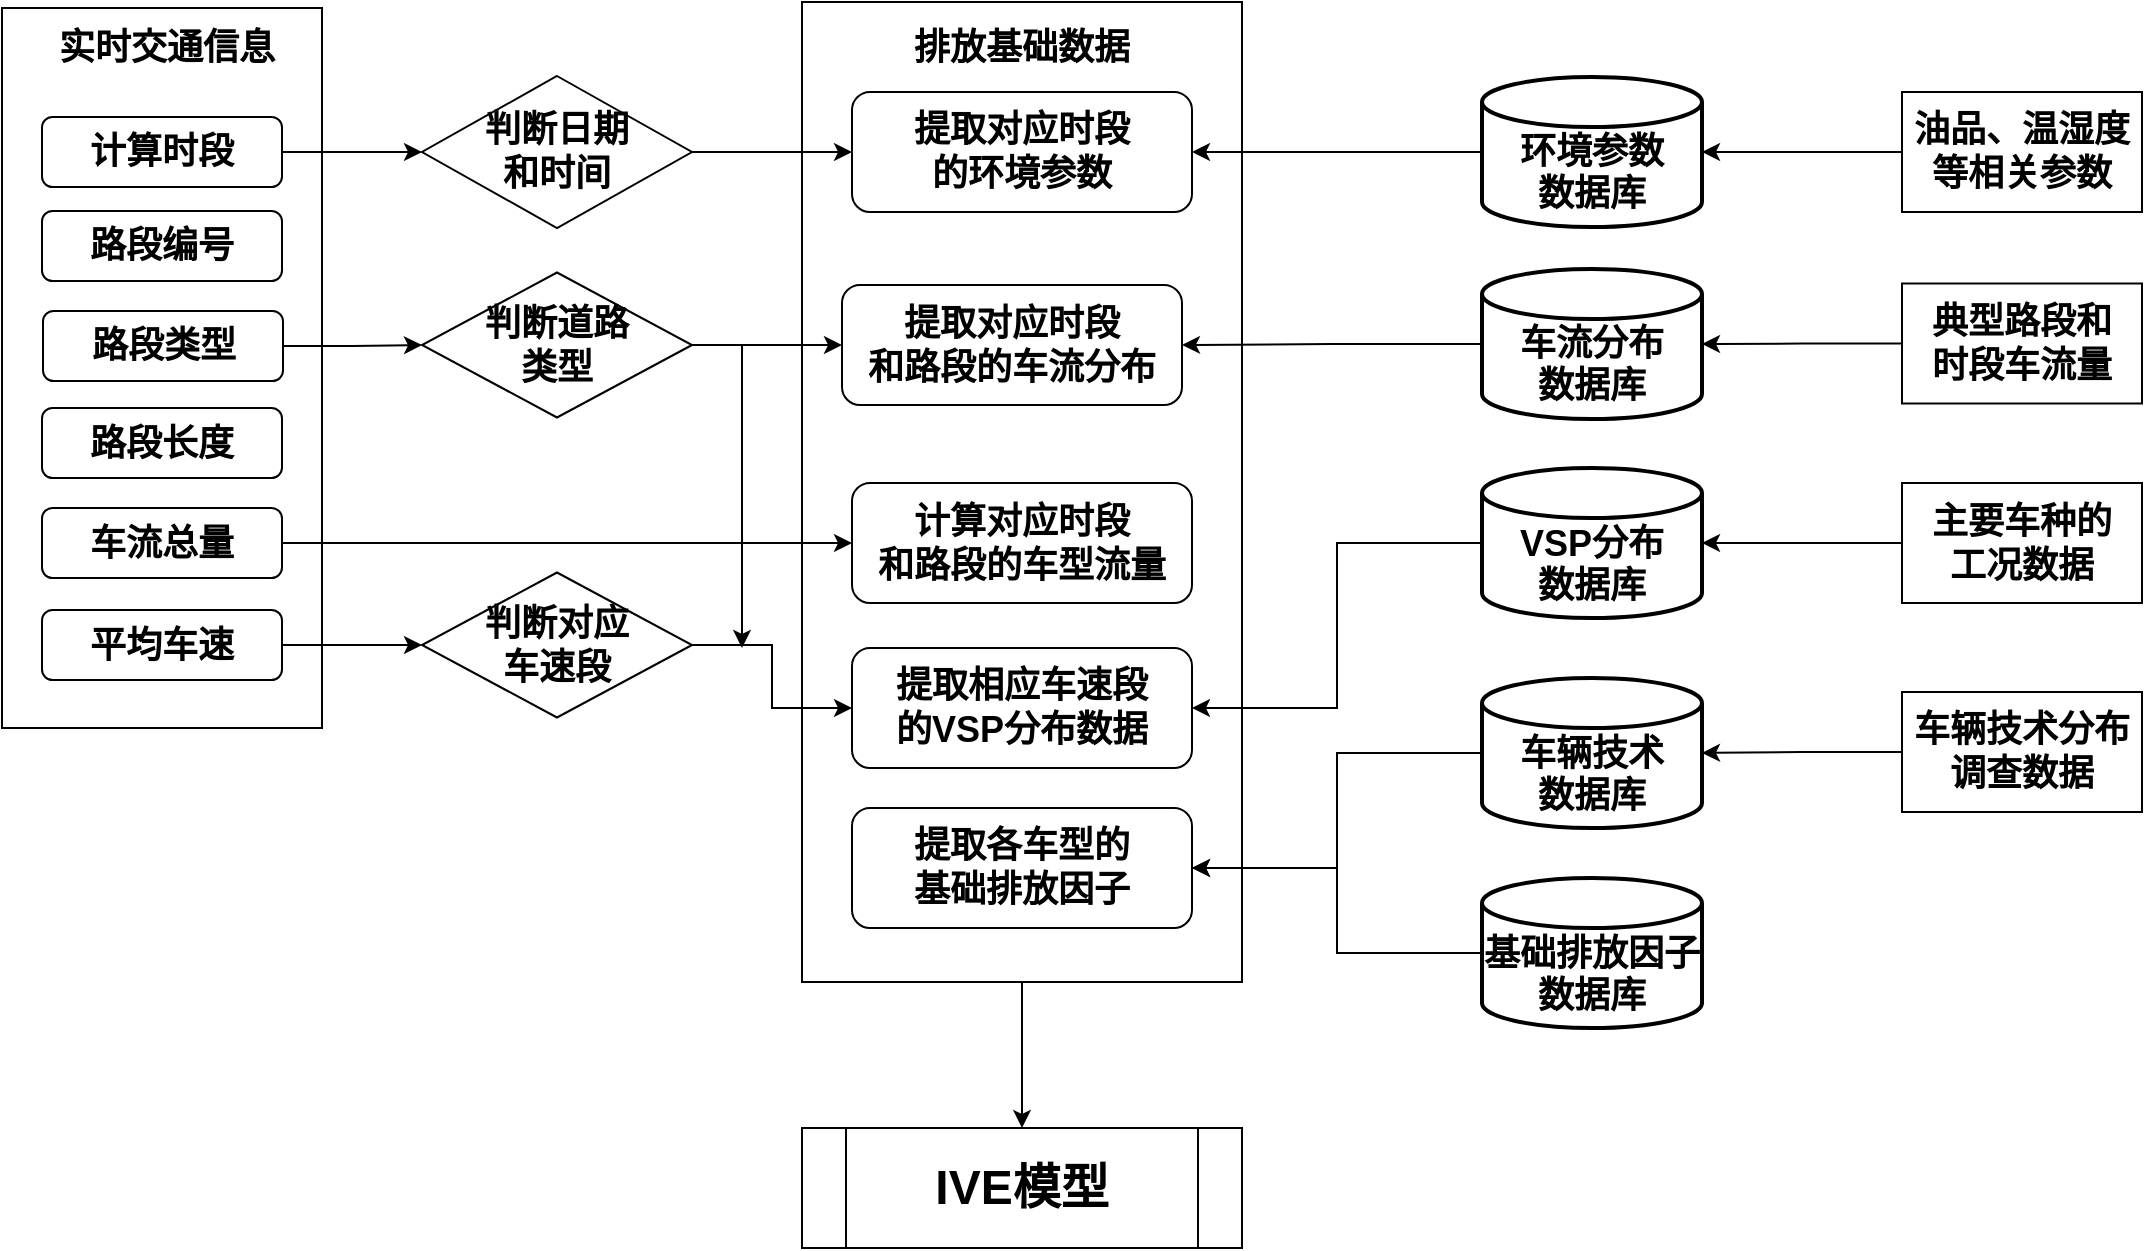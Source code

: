 <mxfile version="13.10.4" type="github">
  <diagram id="U5beLIiQJ9dUrQ34KQQU" name="Page-1">
    <mxGraphModel dx="1240" dy="689" grid="1" gridSize="10" guides="1" tooltips="1" connect="1" arrows="1" fold="1" page="1" pageScale="1" pageWidth="1169" pageHeight="827" math="0" shadow="0">
      <root>
        <mxCell id="0" />
        <mxCell id="1" parent="0" />
        <mxCell id="35rY1FEg8uixYlM4IC-K-24" value="" style="rounded=0;whiteSpace=wrap;html=1;" vertex="1" parent="1">
          <mxGeometry x="60" y="120" width="160" height="360" as="geometry" />
        </mxCell>
        <mxCell id="35rY1FEg8uixYlM4IC-K-79" style="edgeStyle=orthogonalEdgeStyle;rounded=0;orthogonalLoop=1;jettySize=auto;html=1;exitX=0.5;exitY=1;exitDx=0;exitDy=0;" edge="1" parent="1" source="35rY1FEg8uixYlM4IC-K-25" target="35rY1FEg8uixYlM4IC-K-47">
          <mxGeometry relative="1" as="geometry" />
        </mxCell>
        <mxCell id="35rY1FEg8uixYlM4IC-K-25" value="" style="rounded=0;whiteSpace=wrap;html=1;" vertex="1" parent="1">
          <mxGeometry x="460" y="117" width="220" height="490" as="geometry" />
        </mxCell>
        <mxCell id="35rY1FEg8uixYlM4IC-K-72" style="edgeStyle=orthogonalEdgeStyle;rounded=0;orthogonalLoop=1;jettySize=auto;html=1;exitX=1;exitY=0.5;exitDx=0;exitDy=0;entryX=0;entryY=0.5;entryDx=0;entryDy=0;entryPerimeter=0;" edge="1" parent="1" source="35rY1FEg8uixYlM4IC-K-26" target="35rY1FEg8uixYlM4IC-K-64">
          <mxGeometry relative="1" as="geometry" />
        </mxCell>
        <mxCell id="35rY1FEg8uixYlM4IC-K-26" value="&lt;font style=&quot;font-size: 18px&quot;&gt;&lt;b&gt;计算时段&lt;/b&gt;&lt;/font&gt;" style="rounded=1;whiteSpace=wrap;html=1;" vertex="1" parent="1">
          <mxGeometry x="80" y="174.5" width="120" height="35" as="geometry" />
        </mxCell>
        <mxCell id="35rY1FEg8uixYlM4IC-K-32" value="&lt;b&gt;&lt;font style=&quot;font-size: 18px&quot;&gt;实时交通信息&lt;/font&gt;&lt;/b&gt;" style="text;html=1;strokeColor=none;fillColor=none;align=center;verticalAlign=middle;whiteSpace=wrap;rounded=0;" vertex="1" parent="1">
          <mxGeometry x="80" y="125" width="125" height="30" as="geometry" />
        </mxCell>
        <mxCell id="35rY1FEg8uixYlM4IC-K-33" value="&lt;b style=&quot;font-size: 18px&quot;&gt;计算对应时段&lt;br&gt;和路段的车型流量&lt;/b&gt;" style="rounded=1;whiteSpace=wrap;html=1;" vertex="1" parent="1">
          <mxGeometry x="485" y="357.5" width="170" height="60" as="geometry" />
        </mxCell>
        <mxCell id="35rY1FEg8uixYlM4IC-K-35" value="&lt;b style=&quot;font-size: 18px&quot;&gt;提取对应时段&lt;br&gt;的环境参数&lt;/b&gt;" style="rounded=1;whiteSpace=wrap;html=1;" vertex="1" parent="1">
          <mxGeometry x="485" y="162" width="170" height="60" as="geometry" />
        </mxCell>
        <mxCell id="35rY1FEg8uixYlM4IC-K-36" value="&lt;b style=&quot;font-size: 18px&quot;&gt;提取对应时段&lt;br&gt;和路段的车流分布&lt;/b&gt;" style="rounded=1;whiteSpace=wrap;html=1;" vertex="1" parent="1">
          <mxGeometry x="480" y="258.5" width="170" height="60" as="geometry" />
        </mxCell>
        <mxCell id="35rY1FEg8uixYlM4IC-K-37" value="&lt;b style=&quot;font-size: 18px&quot;&gt;提取相应车速段&lt;br&gt;的VSP分布数据&lt;/b&gt;" style="rounded=1;whiteSpace=wrap;html=1;" vertex="1" parent="1">
          <mxGeometry x="485" y="440" width="170" height="60" as="geometry" />
        </mxCell>
        <mxCell id="35rY1FEg8uixYlM4IC-K-38" value="&lt;b style=&quot;font-size: 18px&quot;&gt;提取各车型的&lt;br&gt;基础排放因子&lt;br&gt;&lt;/b&gt;" style="rounded=1;whiteSpace=wrap;html=1;" vertex="1" parent="1">
          <mxGeometry x="485" y="520" width="170" height="60" as="geometry" />
        </mxCell>
        <mxCell id="35rY1FEg8uixYlM4IC-K-39" value="&lt;b&gt;&lt;font style=&quot;font-size: 18px&quot;&gt;排放基础数据&lt;/font&gt;&lt;/b&gt;" style="text;html=1;strokeColor=none;fillColor=none;align=center;verticalAlign=middle;whiteSpace=wrap;rounded=0;" vertex="1" parent="1">
          <mxGeometry x="500" y="125" width="140" height="30" as="geometry" />
        </mxCell>
        <mxCell id="35rY1FEg8uixYlM4IC-K-40" value="&lt;b style=&quot;font-size: 18px&quot;&gt;路段编号&lt;/b&gt;" style="rounded=1;whiteSpace=wrap;html=1;" vertex="1" parent="1">
          <mxGeometry x="80" y="221.5" width="120" height="35" as="geometry" />
        </mxCell>
        <mxCell id="35rY1FEg8uixYlM4IC-K-69" style="edgeStyle=orthogonalEdgeStyle;rounded=0;orthogonalLoop=1;jettySize=auto;html=1;exitX=1;exitY=0.5;exitDx=0;exitDy=0;entryX=0.5;entryY=1;entryDx=0;entryDy=0;entryPerimeter=0;" edge="1" parent="1" source="35rY1FEg8uixYlM4IC-K-41" target="35rY1FEg8uixYlM4IC-K-67">
          <mxGeometry relative="1" as="geometry" />
        </mxCell>
        <mxCell id="35rY1FEg8uixYlM4IC-K-41" value="&lt;b style=&quot;font-size: 18px&quot;&gt;路段类型&lt;/b&gt;" style="rounded=1;whiteSpace=wrap;html=1;" vertex="1" parent="1">
          <mxGeometry x="80.5" y="271.5" width="120" height="35" as="geometry" />
        </mxCell>
        <mxCell id="35rY1FEg8uixYlM4IC-K-42" value="&lt;b style=&quot;font-size: 18px&quot;&gt;路段长度&lt;/b&gt;" style="rounded=1;whiteSpace=wrap;html=1;" vertex="1" parent="1">
          <mxGeometry x="80" y="320" width="120" height="35" as="geometry" />
        </mxCell>
        <mxCell id="35rY1FEg8uixYlM4IC-K-71" style="edgeStyle=orthogonalEdgeStyle;rounded=0;orthogonalLoop=1;jettySize=auto;html=1;exitX=1;exitY=0.5;exitDx=0;exitDy=0;" edge="1" parent="1" source="35rY1FEg8uixYlM4IC-K-43" target="35rY1FEg8uixYlM4IC-K-33">
          <mxGeometry relative="1" as="geometry" />
        </mxCell>
        <mxCell id="35rY1FEg8uixYlM4IC-K-43" value="&lt;b style=&quot;font-size: 18px&quot;&gt;车流总量&lt;/b&gt;" style="rounded=1;whiteSpace=wrap;html=1;" vertex="1" parent="1">
          <mxGeometry x="80" y="370" width="120" height="35" as="geometry" />
        </mxCell>
        <mxCell id="35rY1FEg8uixYlM4IC-K-74" style="edgeStyle=orthogonalEdgeStyle;rounded=0;orthogonalLoop=1;jettySize=auto;html=1;exitX=1;exitY=0.5;exitDx=0;exitDy=0;entryX=0.5;entryY=1;entryDx=0;entryDy=0;entryPerimeter=0;" edge="1" parent="1" source="35rY1FEg8uixYlM4IC-K-44" target="35rY1FEg8uixYlM4IC-K-73">
          <mxGeometry relative="1" as="geometry" />
        </mxCell>
        <mxCell id="35rY1FEg8uixYlM4IC-K-44" value="&lt;b style=&quot;font-size: 18px&quot;&gt;平均车速&lt;/b&gt;" style="rounded=1;whiteSpace=wrap;html=1;" vertex="1" parent="1">
          <mxGeometry x="80" y="421" width="120" height="35" as="geometry" />
        </mxCell>
        <mxCell id="35rY1FEg8uixYlM4IC-K-47" value="&lt;font style=&quot;font-size: 24px&quot;&gt;&lt;b&gt;IVE模型&lt;/b&gt;&lt;/font&gt;" style="shape=process;whiteSpace=wrap;html=1;backgroundOutline=1;" vertex="1" parent="1">
          <mxGeometry x="460" y="680" width="220" height="60" as="geometry" />
        </mxCell>
        <mxCell id="35rY1FEg8uixYlM4IC-K-56" style="edgeStyle=orthogonalEdgeStyle;rounded=0;orthogonalLoop=1;jettySize=auto;html=1;exitX=0;exitY=0.5;exitDx=0;exitDy=0;exitPerimeter=0;" edge="1" parent="1" source="35rY1FEg8uixYlM4IC-K-51" target="35rY1FEg8uixYlM4IC-K-35">
          <mxGeometry relative="1" as="geometry" />
        </mxCell>
        <mxCell id="35rY1FEg8uixYlM4IC-K-51" value="&lt;font style=&quot;font-size: 18px&quot;&gt;&lt;b&gt;&lt;br&gt;环境参数&lt;br&gt;数据库&lt;/b&gt;&lt;/font&gt;" style="strokeWidth=2;html=1;shape=mxgraph.flowchart.database;whiteSpace=wrap;" vertex="1" parent="1">
          <mxGeometry x="800" y="154.5" width="110" height="75" as="geometry" />
        </mxCell>
        <mxCell id="35rY1FEg8uixYlM4IC-K-57" style="edgeStyle=orthogonalEdgeStyle;rounded=0;orthogonalLoop=1;jettySize=auto;html=1;exitX=0;exitY=0.5;exitDx=0;exitDy=0;exitPerimeter=0;" edge="1" parent="1" source="35rY1FEg8uixYlM4IC-K-52" target="35rY1FEg8uixYlM4IC-K-36">
          <mxGeometry relative="1" as="geometry" />
        </mxCell>
        <mxCell id="35rY1FEg8uixYlM4IC-K-52" value="&lt;font style=&quot;font-size: 18px&quot;&gt;&lt;b&gt;&lt;br&gt;车流分布&lt;br&gt;数据库&lt;/b&gt;&lt;/font&gt;" style="strokeWidth=2;html=1;shape=mxgraph.flowchart.database;whiteSpace=wrap;" vertex="1" parent="1">
          <mxGeometry x="800" y="250.5" width="110" height="75" as="geometry" />
        </mxCell>
        <mxCell id="35rY1FEg8uixYlM4IC-K-58" style="edgeStyle=orthogonalEdgeStyle;rounded=0;orthogonalLoop=1;jettySize=auto;html=1;exitX=0;exitY=0.5;exitDx=0;exitDy=0;exitPerimeter=0;entryX=1;entryY=0.5;entryDx=0;entryDy=0;" edge="1" parent="1" source="35rY1FEg8uixYlM4IC-K-53" target="35rY1FEg8uixYlM4IC-K-37">
          <mxGeometry relative="1" as="geometry" />
        </mxCell>
        <mxCell id="35rY1FEg8uixYlM4IC-K-53" value="&lt;font style=&quot;font-size: 18px&quot;&gt;&lt;b&gt;&lt;br&gt;VSP分布&lt;br&gt;数据库&lt;/b&gt;&lt;/font&gt;" style="strokeWidth=2;html=1;shape=mxgraph.flowchart.database;whiteSpace=wrap;" vertex="1" parent="1">
          <mxGeometry x="800" y="350" width="110" height="75" as="geometry" />
        </mxCell>
        <mxCell id="35rY1FEg8uixYlM4IC-K-61" style="edgeStyle=orthogonalEdgeStyle;rounded=0;orthogonalLoop=1;jettySize=auto;html=1;exitX=0;exitY=0.5;exitDx=0;exitDy=0;exitPerimeter=0;entryX=1;entryY=0.5;entryDx=0;entryDy=0;" edge="1" parent="1" source="35rY1FEg8uixYlM4IC-K-54" target="35rY1FEg8uixYlM4IC-K-38">
          <mxGeometry relative="1" as="geometry" />
        </mxCell>
        <mxCell id="35rY1FEg8uixYlM4IC-K-54" value="&lt;font style=&quot;font-size: 18px&quot;&gt;&lt;b&gt;&lt;br&gt;车辆技术&lt;br&gt;数据库&lt;/b&gt;&lt;/font&gt;" style="strokeWidth=2;html=1;shape=mxgraph.flowchart.database;whiteSpace=wrap;" vertex="1" parent="1">
          <mxGeometry x="800" y="455" width="110" height="75" as="geometry" />
        </mxCell>
        <mxCell id="35rY1FEg8uixYlM4IC-K-60" style="edgeStyle=orthogonalEdgeStyle;rounded=0;orthogonalLoop=1;jettySize=auto;html=1;exitX=0;exitY=0.5;exitDx=0;exitDy=0;exitPerimeter=0;" edge="1" parent="1" source="35rY1FEg8uixYlM4IC-K-55" target="35rY1FEg8uixYlM4IC-K-38">
          <mxGeometry relative="1" as="geometry" />
        </mxCell>
        <mxCell id="35rY1FEg8uixYlM4IC-K-55" value="&lt;font style=&quot;font-size: 18px&quot;&gt;&lt;b&gt;&lt;br&gt;基础排放因子数据库&lt;/b&gt;&lt;/font&gt;" style="strokeWidth=2;html=1;shape=mxgraph.flowchart.database;whiteSpace=wrap;" vertex="1" parent="1">
          <mxGeometry x="800" y="555" width="110" height="75" as="geometry" />
        </mxCell>
        <mxCell id="35rY1FEg8uixYlM4IC-K-66" style="edgeStyle=orthogonalEdgeStyle;rounded=0;orthogonalLoop=1;jettySize=auto;html=1;exitX=1;exitY=0.5;exitDx=0;exitDy=0;exitPerimeter=0;" edge="1" parent="1" source="35rY1FEg8uixYlM4IC-K-64" target="35rY1FEg8uixYlM4IC-K-35">
          <mxGeometry relative="1" as="geometry" />
        </mxCell>
        <mxCell id="35rY1FEg8uixYlM4IC-K-64" value="&lt;b style=&quot;font-size: 18px&quot;&gt;判断日期&lt;br&gt;和时间&lt;/b&gt;" style="strokeWidth=1;html=1;shape=mxgraph.flowchart.decision;whiteSpace=wrap;" vertex="1" parent="1">
          <mxGeometry x="270" y="154" width="135" height="76" as="geometry" />
        </mxCell>
        <mxCell id="35rY1FEg8uixYlM4IC-K-70" value="" style="edgeStyle=orthogonalEdgeStyle;rounded=0;orthogonalLoop=1;jettySize=auto;html=1;" edge="1" parent="1" source="35rY1FEg8uixYlM4IC-K-67" target="35rY1FEg8uixYlM4IC-K-36">
          <mxGeometry relative="1" as="geometry" />
        </mxCell>
        <mxCell id="35rY1FEg8uixYlM4IC-K-78" style="edgeStyle=orthogonalEdgeStyle;rounded=0;orthogonalLoop=1;jettySize=auto;html=1;exitX=0.5;exitY=0;exitDx=0;exitDy=0;exitPerimeter=0;" edge="1" parent="1" source="35rY1FEg8uixYlM4IC-K-67">
          <mxGeometry relative="1" as="geometry">
            <mxPoint x="430" y="440" as="targetPoint" />
            <Array as="points">
              <mxPoint x="430" y="289" />
            </Array>
          </mxGeometry>
        </mxCell>
        <mxCell id="35rY1FEg8uixYlM4IC-K-67" value="&lt;b style=&quot;font-size: 18px&quot;&gt;判断道路&lt;br&gt;类型&lt;/b&gt;" style="strokeWidth=1;html=1;shape=mxgraph.flowchart.decision;whiteSpace=wrap;direction=south;" vertex="1" parent="1">
          <mxGeometry x="270" y="252.25" width="135" height="72.5" as="geometry" />
        </mxCell>
        <mxCell id="35rY1FEg8uixYlM4IC-K-75" style="edgeStyle=orthogonalEdgeStyle;rounded=0;orthogonalLoop=1;jettySize=auto;html=1;exitX=0.5;exitY=0;exitDx=0;exitDy=0;exitPerimeter=0;entryX=0;entryY=0.5;entryDx=0;entryDy=0;" edge="1" parent="1" source="35rY1FEg8uixYlM4IC-K-73" target="35rY1FEg8uixYlM4IC-K-37">
          <mxGeometry relative="1" as="geometry" />
        </mxCell>
        <mxCell id="35rY1FEg8uixYlM4IC-K-73" value="&lt;b style=&quot;font-size: 18px&quot;&gt;判断对应&lt;br&gt;车速段&lt;/b&gt;" style="strokeWidth=1;html=1;shape=mxgraph.flowchart.decision;whiteSpace=wrap;direction=south;" vertex="1" parent="1">
          <mxGeometry x="270" y="402.25" width="135" height="72.5" as="geometry" />
        </mxCell>
        <mxCell id="35rY1FEg8uixYlM4IC-K-82" style="edgeStyle=orthogonalEdgeStyle;rounded=0;orthogonalLoop=1;jettySize=auto;html=1;exitX=0;exitY=0.5;exitDx=0;exitDy=0;entryX=1;entryY=0.5;entryDx=0;entryDy=0;entryPerimeter=0;" edge="1" parent="1" source="35rY1FEg8uixYlM4IC-K-80" target="35rY1FEg8uixYlM4IC-K-51">
          <mxGeometry relative="1" as="geometry" />
        </mxCell>
        <mxCell id="35rY1FEg8uixYlM4IC-K-80" value="&lt;font style=&quot;font-size: 18px&quot;&gt;&lt;b&gt;油品、温湿度等相关参数&lt;/b&gt;&lt;/font&gt;" style="rounded=0;whiteSpace=wrap;html=1;strokeWidth=1;" vertex="1" parent="1">
          <mxGeometry x="1010" y="162" width="120" height="60" as="geometry" />
        </mxCell>
        <mxCell id="35rY1FEg8uixYlM4IC-K-84" style="edgeStyle=orthogonalEdgeStyle;rounded=0;orthogonalLoop=1;jettySize=auto;html=1;exitX=0;exitY=0.5;exitDx=0;exitDy=0;entryX=1;entryY=0.5;entryDx=0;entryDy=0;entryPerimeter=0;" edge="1" parent="1" source="35rY1FEg8uixYlM4IC-K-81" target="35rY1FEg8uixYlM4IC-K-52">
          <mxGeometry relative="1" as="geometry" />
        </mxCell>
        <mxCell id="35rY1FEg8uixYlM4IC-K-81" value="&lt;font style=&quot;font-size: 18px&quot;&gt;&lt;b&gt;典型路段和&lt;br&gt;时段车流量&lt;/b&gt;&lt;/font&gt;" style="rounded=0;whiteSpace=wrap;html=1;strokeWidth=1;" vertex="1" parent="1">
          <mxGeometry x="1010" y="257.75" width="120" height="60" as="geometry" />
        </mxCell>
        <mxCell id="35rY1FEg8uixYlM4IC-K-87" style="edgeStyle=orthogonalEdgeStyle;rounded=0;orthogonalLoop=1;jettySize=auto;html=1;exitX=0;exitY=0.5;exitDx=0;exitDy=0;entryX=1;entryY=0.5;entryDx=0;entryDy=0;entryPerimeter=0;" edge="1" parent="1" source="35rY1FEg8uixYlM4IC-K-85" target="35rY1FEg8uixYlM4IC-K-53">
          <mxGeometry relative="1" as="geometry" />
        </mxCell>
        <mxCell id="35rY1FEg8uixYlM4IC-K-85" value="&lt;span style=&quot;font-size: 18px&quot;&gt;&lt;b&gt;主要车种的&lt;br&gt;工况数据&lt;/b&gt;&lt;/span&gt;" style="rounded=0;whiteSpace=wrap;html=1;strokeWidth=1;" vertex="1" parent="1">
          <mxGeometry x="1010" y="357.5" width="120" height="60" as="geometry" />
        </mxCell>
        <mxCell id="35rY1FEg8uixYlM4IC-K-88" style="edgeStyle=orthogonalEdgeStyle;rounded=0;orthogonalLoop=1;jettySize=auto;html=1;exitX=0;exitY=0.5;exitDx=0;exitDy=0;" edge="1" parent="1" source="35rY1FEg8uixYlM4IC-K-86" target="35rY1FEg8uixYlM4IC-K-54">
          <mxGeometry relative="1" as="geometry" />
        </mxCell>
        <mxCell id="35rY1FEg8uixYlM4IC-K-86" value="&lt;span style=&quot;font-size: 18px&quot;&gt;&lt;b&gt;车辆技术分布调查数据&lt;/b&gt;&lt;/span&gt;" style="rounded=0;whiteSpace=wrap;html=1;strokeWidth=1;" vertex="1" parent="1">
          <mxGeometry x="1010" y="462" width="120" height="60" as="geometry" />
        </mxCell>
      </root>
    </mxGraphModel>
  </diagram>
</mxfile>
